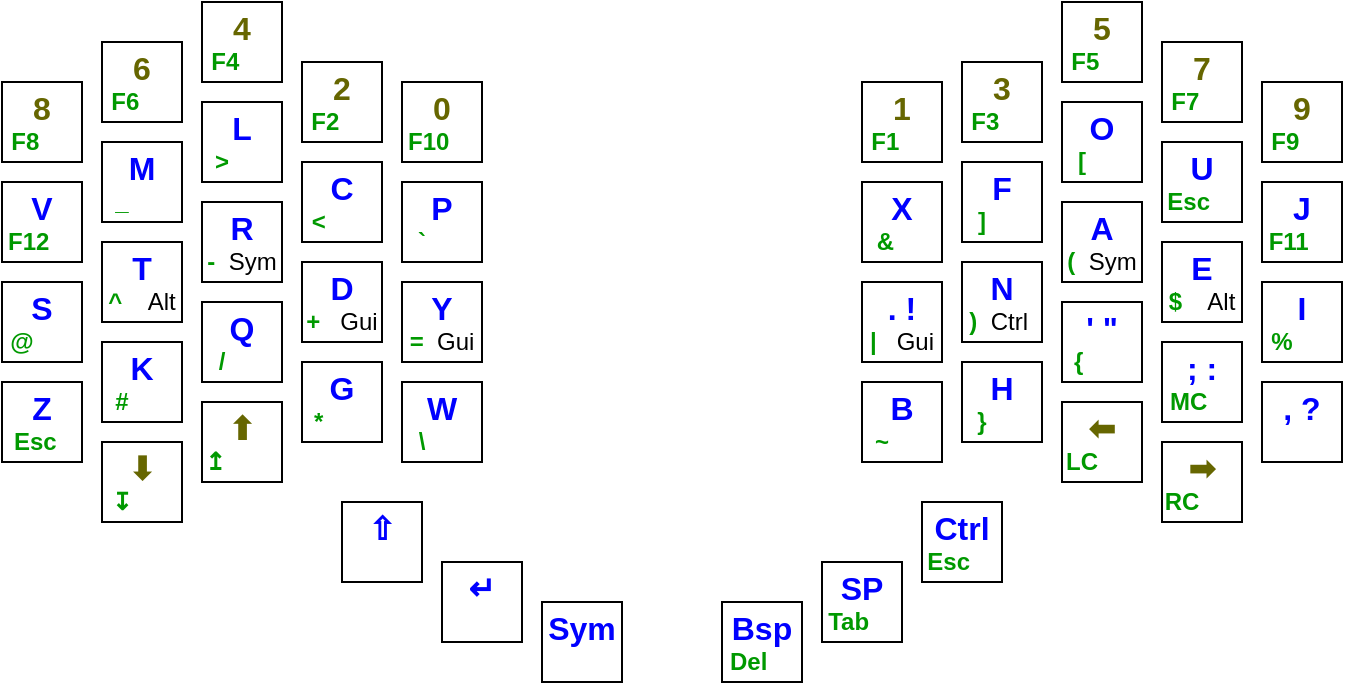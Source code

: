 <mxfile version="24.6.4" type="device">
  <diagram name="Page-1" id="YimXa1FSQ-Ff7Xxbw_x4">
    <mxGraphModel dx="561" dy="396" grid="0" gridSize="10" guides="1" tooltips="1" connect="1" arrows="1" fold="1" page="1" pageScale="1" pageWidth="1100" pageHeight="850" math="0" shadow="0">
      <root>
        <mxCell id="0" />
        <mxCell id="1" parent="0" />
        <mxCell id="Tnm88RIQW7SJwEOPlLvu-1" value="&lt;span style=&quot;font-size: 16px;&quot;&gt;&lt;b style=&quot;&quot;&gt;&lt;font color=&quot;#666600&quot;&gt;8&lt;/font&gt;&lt;/b&gt;&lt;/span&gt;&lt;br&gt;&lt;div&gt;&lt;font color=&quot;#009900&quot;&gt;&lt;b&gt;F8&lt;/b&gt;&lt;/font&gt;&amp;nbsp; &amp;nbsp; &amp;nbsp;&lt;/div&gt;" style="whiteSpace=wrap;html=1;aspect=fixed;" parent="1" vertex="1">
          <mxGeometry x="237" y="206" width="40" height="40" as="geometry" />
        </mxCell>
        <mxCell id="Tnm88RIQW7SJwEOPlLvu-2" value="&lt;font color=&quot;#0000ff&quot;&gt;&lt;span style=&quot;font-size: 16px;&quot;&gt;&lt;b&gt;V&lt;/b&gt;&lt;/span&gt;&lt;/font&gt;&lt;br&gt;&lt;div&gt;&lt;font color=&quot;#009900&quot;&gt;&lt;b&gt;F12&lt;/b&gt;&lt;/font&gt;&amp;nbsp; &amp;nbsp;&amp;nbsp;&lt;/div&gt;" style="whiteSpace=wrap;html=1;aspect=fixed;" parent="1" vertex="1">
          <mxGeometry x="237" y="256" width="40" height="40" as="geometry" />
        </mxCell>
        <mxCell id="Tnm88RIQW7SJwEOPlLvu-3" value="&lt;font color=&quot;#0000ff&quot;&gt;&lt;span style=&quot;font-size: 16px;&quot;&gt;&lt;b&gt;S&lt;/b&gt;&lt;/span&gt;&lt;/font&gt;&lt;br&gt;&lt;div&gt;&lt;font style=&quot;background-color: initial;&quot; color=&quot;#009900&quot;&gt;&lt;b&gt;@&amp;nbsp;&lt;/b&gt;&lt;/font&gt;&lt;span style=&quot;background-color: initial;&quot;&gt;&amp;nbsp; &amp;nbsp;&lt;/span&gt;&amp;nbsp;&amp;nbsp;&lt;/div&gt;" style="whiteSpace=wrap;html=1;aspect=fixed;" parent="1" vertex="1">
          <mxGeometry x="237" y="306" width="40" height="40" as="geometry" />
        </mxCell>
        <mxCell id="Tnm88RIQW7SJwEOPlLvu-4" value="&lt;font color=&quot;#0000ff&quot;&gt;&lt;span style=&quot;font-size: 16px;&quot;&gt;&lt;b&gt;Z&lt;/b&gt;&lt;/span&gt;&lt;/font&gt;&lt;b style=&quot;background-color: initial; color: rgb(0, 153, 0);&quot;&gt;&lt;br class=&quot;Apple-interchange-newline&quot;&gt;Esc&lt;/b&gt;&amp;nbsp;&amp;nbsp;" style="whiteSpace=wrap;html=1;aspect=fixed;" parent="1" vertex="1">
          <mxGeometry x="237" y="356" width="40" height="40" as="geometry" />
        </mxCell>
        <mxCell id="Tnm88RIQW7SJwEOPlLvu-5" value="&lt;span style=&quot;font-size: 16px;&quot;&gt;&lt;b style=&quot;&quot;&gt;&lt;font color=&quot;#666600&quot;&gt;6&lt;/font&gt;&lt;/b&gt;&lt;/span&gt;&lt;br&gt;&lt;div&gt;&lt;font color=&quot;#009900&quot;&gt;&lt;b&gt;F6&lt;/b&gt;&lt;/font&gt;&amp;nbsp; &amp;nbsp; &amp;nbsp;&lt;/div&gt;" style="whiteSpace=wrap;html=1;aspect=fixed;" parent="1" vertex="1">
          <mxGeometry x="287" y="186" width="40" height="40" as="geometry" />
        </mxCell>
        <mxCell id="Tnm88RIQW7SJwEOPlLvu-6" value="&lt;font color=&quot;#0000ff&quot;&gt;&lt;span style=&quot;font-size: 16px;&quot;&gt;&lt;b&gt;M&lt;/b&gt;&lt;/span&gt;&lt;/font&gt;&lt;br&gt;&lt;div&gt;&lt;font color=&quot;#009900&quot;&gt;&lt;b&gt;_&amp;nbsp;&amp;nbsp;&lt;/b&gt;&lt;/font&gt;&amp;nbsp; &amp;nbsp;&amp;nbsp;&lt;/div&gt;" style="whiteSpace=wrap;html=1;aspect=fixed;" parent="1" vertex="1">
          <mxGeometry x="287" y="236" width="40" height="40" as="geometry" />
        </mxCell>
        <mxCell id="Tnm88RIQW7SJwEOPlLvu-7" value="&lt;font color=&quot;#0000ff&quot;&gt;&lt;span style=&quot;font-size: 16px;&quot;&gt;&lt;b&gt;T&lt;/b&gt;&lt;/span&gt;&lt;/font&gt;&lt;br&gt;&lt;div&gt;&lt;font color=&quot;#009900&quot;&gt;&lt;b&gt;^&amp;nbsp;&amp;nbsp;&lt;/b&gt;&lt;/font&gt;&amp;nbsp; Alt&lt;/div&gt;" style="whiteSpace=wrap;html=1;aspect=fixed;" parent="1" vertex="1">
          <mxGeometry x="287" y="286" width="40" height="40" as="geometry" />
        </mxCell>
        <mxCell id="Tnm88RIQW7SJwEOPlLvu-8" value="&lt;font color=&quot;#0000ff&quot;&gt;&lt;span style=&quot;font-size: 16px;&quot;&gt;&lt;b&gt;K&lt;/b&gt;&lt;/span&gt;&lt;/font&gt;&lt;br&gt;&lt;div&gt;&lt;font color=&quot;#009900&quot;&gt;&lt;b&gt;#&amp;nbsp;&amp;nbsp;&lt;/b&gt;&lt;/font&gt;&amp;nbsp; &amp;nbsp;&amp;nbsp;&lt;/div&gt;" style="whiteSpace=wrap;html=1;aspect=fixed;" parent="1" vertex="1">
          <mxGeometry x="287" y="336" width="40" height="40" as="geometry" />
        </mxCell>
        <mxCell id="Tnm88RIQW7SJwEOPlLvu-9" value="&lt;span style=&quot;font-size: 16px;&quot;&gt;&lt;b style=&quot;&quot;&gt;&lt;font color=&quot;#666600&quot;&gt;⬇︎&lt;/font&gt;&lt;/b&gt;&lt;/span&gt;&lt;br&gt;&lt;div&gt;&lt;font color=&quot;#009900&quot;&gt;&lt;b&gt;↧&amp;nbsp;&amp;nbsp;&lt;/b&gt;&lt;/font&gt;&amp;nbsp; &amp;nbsp;&amp;nbsp;&lt;/div&gt;" style="whiteSpace=wrap;html=1;aspect=fixed;" parent="1" vertex="1">
          <mxGeometry x="287" y="386" width="40" height="40" as="geometry" />
        </mxCell>
        <mxCell id="Tnm88RIQW7SJwEOPlLvu-10" value="&lt;span style=&quot;font-size: 16px;&quot;&gt;&lt;b style=&quot;&quot;&gt;&lt;font color=&quot;#666600&quot;&gt;4&lt;/font&gt;&lt;/b&gt;&lt;/span&gt;&lt;br&gt;&lt;div&gt;&lt;font color=&quot;#009900&quot;&gt;&lt;b&gt;F4&lt;/b&gt;&lt;/font&gt;&amp;nbsp; &amp;nbsp; &amp;nbsp;&lt;/div&gt;" style="whiteSpace=wrap;html=1;aspect=fixed;" parent="1" vertex="1">
          <mxGeometry x="337" y="166" width="40" height="40" as="geometry" />
        </mxCell>
        <mxCell id="Tnm88RIQW7SJwEOPlLvu-11" value="&lt;font color=&quot;#0000ff&quot;&gt;&lt;span style=&quot;font-size: 16px;&quot;&gt;&lt;b&gt;L&lt;/b&gt;&lt;/span&gt;&lt;/font&gt;&lt;br&gt;&lt;div&gt;&lt;font color=&quot;#009900&quot;&gt;&lt;b&gt;&amp;gt;&amp;nbsp;&amp;nbsp;&lt;/b&gt;&lt;/font&gt;&amp;nbsp; &amp;nbsp;&amp;nbsp;&lt;/div&gt;" style="whiteSpace=wrap;html=1;aspect=fixed;" parent="1" vertex="1">
          <mxGeometry x="337" y="216" width="40" height="40" as="geometry" />
        </mxCell>
        <mxCell id="Tnm88RIQW7SJwEOPlLvu-12" value="&lt;font color=&quot;#0000ff&quot;&gt;&lt;span style=&quot;font-size: 16px;&quot;&gt;&lt;b&gt;R&lt;/b&gt;&lt;/span&gt;&lt;/font&gt;&lt;br&gt;&lt;div&gt;&lt;font color=&quot;#009900&quot;&gt;&lt;b&gt;-&amp;nbsp;&amp;nbsp;&lt;/b&gt;&lt;/font&gt;Sym&lt;/div&gt;" style="whiteSpace=wrap;html=1;aspect=fixed;" parent="1" vertex="1">
          <mxGeometry x="337" y="266" width="40" height="40" as="geometry" />
        </mxCell>
        <mxCell id="Tnm88RIQW7SJwEOPlLvu-13" value="&lt;font color=&quot;#0000ff&quot;&gt;&lt;span style=&quot;font-size: 16px;&quot;&gt;&lt;b&gt;Q&lt;/b&gt;&lt;/span&gt;&lt;/font&gt;&lt;br&gt;&lt;div&gt;&lt;font color=&quot;#009900&quot;&gt;&lt;b&gt;/&amp;nbsp;&amp;nbsp;&lt;/b&gt;&lt;/font&gt;&amp;nbsp; &amp;nbsp;&amp;nbsp;&lt;/div&gt;" style="whiteSpace=wrap;html=1;aspect=fixed;" parent="1" vertex="1">
          <mxGeometry x="337" y="316" width="40" height="40" as="geometry" />
        </mxCell>
        <mxCell id="Tnm88RIQW7SJwEOPlLvu-14" value="&lt;span style=&quot;font-size: 16px;&quot;&gt;&lt;b style=&quot;&quot;&gt;&lt;font color=&quot;#666600&quot;&gt;⬆︎&lt;/font&gt;&lt;/b&gt;&lt;/span&gt;&lt;br&gt;&lt;div&gt;&lt;font color=&quot;#009900&quot;&gt;&lt;b&gt;↥&amp;nbsp; &amp;nbsp;&amp;nbsp;&lt;/b&gt;&lt;/font&gt;&amp;nbsp; &amp;nbsp;&amp;nbsp;&lt;/div&gt;" style="whiteSpace=wrap;html=1;aspect=fixed;" parent="1" vertex="1">
          <mxGeometry x="337" y="366" width="40" height="40" as="geometry" />
        </mxCell>
        <mxCell id="Tnm88RIQW7SJwEOPlLvu-16" value="&lt;span style=&quot;font-size: 16px;&quot;&gt;&lt;b style=&quot;&quot;&gt;&lt;font color=&quot;#666600&quot;&gt;2&lt;/font&gt;&lt;/b&gt;&lt;/span&gt;&lt;br&gt;&lt;div&gt;&lt;font color=&quot;#009900&quot;&gt;&lt;b&gt;F2&lt;/b&gt;&lt;/font&gt;&amp;nbsp; &amp;nbsp; &amp;nbsp;&lt;/div&gt;" style="whiteSpace=wrap;html=1;aspect=fixed;" parent="1" vertex="1">
          <mxGeometry x="387" y="196" width="40" height="40" as="geometry" />
        </mxCell>
        <mxCell id="Tnm88RIQW7SJwEOPlLvu-17" value="&lt;font color=&quot;#0000ff&quot;&gt;&lt;span style=&quot;font-size: 16px;&quot;&gt;&lt;b&gt;C&lt;/b&gt;&lt;/span&gt;&lt;/font&gt;&lt;br&gt;&lt;div&gt;&lt;font color=&quot;#009900&quot;&gt;&lt;b&gt;&amp;lt;&amp;nbsp; &amp;nbsp;&lt;/b&gt;&lt;/font&gt; &amp;nbsp; &amp;nbsp;&lt;/div&gt;" style="whiteSpace=wrap;html=1;aspect=fixed;" parent="1" vertex="1">
          <mxGeometry x="387" y="246" width="40" height="40" as="geometry" />
        </mxCell>
        <mxCell id="Tnm88RIQW7SJwEOPlLvu-18" value="&lt;font color=&quot;#0000ff&quot;&gt;&lt;span style=&quot;font-size: 16px;&quot;&gt;&lt;b&gt;D&lt;/b&gt;&lt;/span&gt;&lt;/font&gt;&lt;br&gt;&lt;div&gt;&lt;font color=&quot;#009900&quot;&gt;&lt;b&gt;+&amp;nbsp; &amp;nbsp;&lt;/b&gt;&lt;/font&gt;Gui&lt;/div&gt;" style="whiteSpace=wrap;html=1;aspect=fixed;" parent="1" vertex="1">
          <mxGeometry x="387" y="296" width="40" height="40" as="geometry" />
        </mxCell>
        <mxCell id="Tnm88RIQW7SJwEOPlLvu-19" value="&lt;font color=&quot;#0000ff&quot;&gt;&lt;span style=&quot;font-size: 16px;&quot;&gt;&lt;b&gt;G&lt;/b&gt;&lt;/span&gt;&lt;/font&gt;&lt;br&gt;&lt;div&gt;&lt;font color=&quot;#009900&quot;&gt;&lt;b&gt;*&amp;nbsp; &amp;nbsp;&lt;/b&gt;&lt;/font&gt;&amp;nbsp; &amp;nbsp;&amp;nbsp;&lt;/div&gt;" style="whiteSpace=wrap;html=1;aspect=fixed;" parent="1" vertex="1">
          <mxGeometry x="387" y="346" width="40" height="40" as="geometry" />
        </mxCell>
        <mxCell id="Tnm88RIQW7SJwEOPlLvu-25" value="&lt;b&gt;&lt;font color=&quot;#666600&quot; style=&quot;font-size: 16px;&quot;&gt;0&lt;/font&gt;&lt;/b&gt;&lt;div&gt;&lt;font color=&quot;#009900&quot;&gt;&lt;b&gt;F10&lt;/b&gt;&lt;/font&gt;&amp;nbsp; &amp;nbsp;&amp;nbsp;&lt;/div&gt;" style="whiteSpace=wrap;html=1;aspect=fixed;" parent="1" vertex="1">
          <mxGeometry x="437" y="206" width="40" height="40" as="geometry" />
        </mxCell>
        <mxCell id="Tnm88RIQW7SJwEOPlLvu-26" value="&lt;font color=&quot;#0000ff&quot;&gt;&lt;span style=&quot;font-size: 16px;&quot;&gt;&lt;b&gt;P&lt;/b&gt;&lt;/span&gt;&lt;/font&gt;&lt;br&gt;&lt;div&gt;&lt;font color=&quot;#009900&quot;&gt;&lt;b&gt;`&amp;nbsp;&amp;nbsp;&lt;/b&gt;&lt;/font&gt;&amp;nbsp; &amp;nbsp;&amp;nbsp;&lt;/div&gt;" style="whiteSpace=wrap;html=1;aspect=fixed;" parent="1" vertex="1">
          <mxGeometry x="437" y="256" width="40" height="40" as="geometry" />
        </mxCell>
        <mxCell id="Tnm88RIQW7SJwEOPlLvu-27" value="&lt;font color=&quot;#0000ff&quot;&gt;&lt;span style=&quot;font-size: 16px;&quot;&gt;&lt;b&gt;Y&lt;/b&gt;&lt;/span&gt;&lt;/font&gt;&lt;br&gt;&lt;div&gt;&lt;font color=&quot;#009900&quot;&gt;&lt;b&gt;=&amp;nbsp;&amp;nbsp;&lt;/b&gt;&lt;/font&gt;Gui&lt;/div&gt;" style="whiteSpace=wrap;html=1;aspect=fixed;" parent="1" vertex="1">
          <mxGeometry x="437" y="306" width="40" height="40" as="geometry" />
        </mxCell>
        <mxCell id="Tnm88RIQW7SJwEOPlLvu-28" value="&lt;font color=&quot;#0000ff&quot;&gt;&lt;span style=&quot;font-size: 16px;&quot;&gt;&lt;b&gt;W&lt;/b&gt;&lt;/span&gt;&lt;/font&gt;&lt;br&gt;&lt;div&gt;&lt;font color=&quot;#009900&quot;&gt;&lt;b&gt;\&amp;nbsp;&amp;nbsp;&lt;/b&gt;&lt;/font&gt;&amp;nbsp; &amp;nbsp;&amp;nbsp;&lt;/div&gt;" style="whiteSpace=wrap;html=1;aspect=fixed;" parent="1" vertex="1">
          <mxGeometry x="437" y="356" width="40" height="40" as="geometry" />
        </mxCell>
        <mxCell id="Tnm88RIQW7SJwEOPlLvu-29" value="&lt;span style=&quot;font-size: 16px;&quot;&gt;&lt;b style=&quot;&quot;&gt;&lt;font color=&quot;#666600&quot;&gt;9&lt;/font&gt;&lt;/b&gt;&lt;/span&gt;&lt;br&gt;&lt;div&gt;&lt;font color=&quot;#009900&quot;&gt;&lt;b&gt;F9&lt;/b&gt;&lt;/font&gt;&amp;nbsp; &amp;nbsp; &amp;nbsp;&lt;/div&gt;" style="whiteSpace=wrap;html=1;aspect=fixed;" parent="1" vertex="1">
          <mxGeometry x="867" y="206" width="40" height="40" as="geometry" />
        </mxCell>
        <mxCell id="Tnm88RIQW7SJwEOPlLvu-30" value="&lt;font color=&quot;#0000ff&quot;&gt;&lt;span style=&quot;font-size: 16px;&quot;&gt;&lt;b&gt;J&lt;/b&gt;&lt;/span&gt;&lt;/font&gt;&lt;br&gt;&lt;div&gt;&lt;font color=&quot;#009900&quot;&gt;&lt;b&gt;F11&lt;/b&gt;&lt;/font&gt;&amp;nbsp; &amp;nbsp;&amp;nbsp;&lt;/div&gt;" style="whiteSpace=wrap;html=1;aspect=fixed;" parent="1" vertex="1">
          <mxGeometry x="867" y="256" width="40" height="40" as="geometry" />
        </mxCell>
        <mxCell id="Tnm88RIQW7SJwEOPlLvu-31" value="&lt;font color=&quot;#0000ff&quot;&gt;&lt;span style=&quot;font-size: 16px;&quot;&gt;&lt;b&gt;I&lt;/b&gt;&lt;/span&gt;&lt;/font&gt;&lt;br&gt;&lt;div&gt;&lt;font color=&quot;#009900&quot;&gt;&lt;b&gt;%&amp;nbsp;&amp;nbsp;&lt;/b&gt;&lt;/font&gt;&amp;nbsp; &amp;nbsp;&amp;nbsp;&lt;/div&gt;" style="whiteSpace=wrap;html=1;aspect=fixed;" parent="1" vertex="1">
          <mxGeometry x="867" y="306" width="40" height="40" as="geometry" />
        </mxCell>
        <mxCell id="Tnm88RIQW7SJwEOPlLvu-32" value="&lt;font color=&quot;#0000ff&quot;&gt;&lt;span style=&quot;font-size: 16px;&quot;&gt;&lt;b&gt;, ?&lt;/b&gt;&lt;/span&gt;&lt;/font&gt;&lt;br&gt;&lt;div&gt;&lt;font color=&quot;#009900&quot;&gt;&lt;b&gt;&amp;nbsp; &amp;nbsp;&lt;/b&gt;&lt;/font&gt;&amp;nbsp; &amp;nbsp;&amp;nbsp;&lt;/div&gt;" style="whiteSpace=wrap;html=1;aspect=fixed;" parent="1" vertex="1">
          <mxGeometry x="867" y="356" width="40" height="40" as="geometry" />
        </mxCell>
        <mxCell id="Tnm88RIQW7SJwEOPlLvu-33" value="&lt;span style=&quot;font-size: 16px;&quot;&gt;&lt;b style=&quot;&quot;&gt;&lt;font color=&quot;#666600&quot;&gt;7&lt;/font&gt;&lt;/b&gt;&lt;/span&gt;&lt;br&gt;&lt;div&gt;&lt;font color=&quot;#009900&quot;&gt;&lt;b&gt;F7&lt;/b&gt;&lt;/font&gt;&amp;nbsp; &amp;nbsp; &amp;nbsp;&lt;/div&gt;" style="whiteSpace=wrap;html=1;aspect=fixed;" parent="1" vertex="1">
          <mxGeometry x="817" y="186" width="40" height="40" as="geometry" />
        </mxCell>
        <mxCell id="Tnm88RIQW7SJwEOPlLvu-34" value="&lt;font color=&quot;#0000ff&quot;&gt;&lt;span style=&quot;font-size: 16px;&quot;&gt;&lt;b&gt;U&lt;/b&gt;&lt;/span&gt;&lt;/font&gt;&lt;br&gt;&lt;div&gt;&lt;font color=&quot;#009900&quot;&gt;&lt;b&gt;Esc&lt;/b&gt;&lt;/font&gt;&amp;nbsp; &amp;nbsp;&amp;nbsp;&lt;/div&gt;" style="whiteSpace=wrap;html=1;aspect=fixed;" parent="1" vertex="1">
          <mxGeometry x="817" y="236" width="40" height="40" as="geometry" />
        </mxCell>
        <mxCell id="Tnm88RIQW7SJwEOPlLvu-35" value="&lt;font color=&quot;#0000ff&quot;&gt;&lt;span style=&quot;font-size: 16px;&quot;&gt;&lt;b&gt;E&lt;/b&gt;&lt;/span&gt;&lt;/font&gt;&lt;br&gt;&lt;div&gt;&lt;font color=&quot;#009900&quot;&gt;&lt;b&gt;$&amp;nbsp;&amp;nbsp;&lt;/b&gt;&lt;/font&gt;&amp;nbsp; Alt&lt;/div&gt;" style="whiteSpace=wrap;html=1;aspect=fixed;" parent="1" vertex="1">
          <mxGeometry x="817" y="286" width="40" height="40" as="geometry" />
        </mxCell>
        <mxCell id="Tnm88RIQW7SJwEOPlLvu-36" value="&lt;font color=&quot;#0000ff&quot;&gt;&lt;span style=&quot;font-size: 16px;&quot;&gt;&lt;b&gt;; :&lt;/b&gt;&lt;/span&gt;&lt;/font&gt;&lt;br&gt;&lt;div&gt;&lt;font color=&quot;#009900&quot;&gt;&lt;b&gt;MC&amp;nbsp;&lt;/b&gt;&lt;/font&gt;&amp;nbsp; &amp;nbsp;&lt;/div&gt;" style="whiteSpace=wrap;html=1;aspect=fixed;" parent="1" vertex="1">
          <mxGeometry x="817" y="336" width="40" height="40" as="geometry" />
        </mxCell>
        <mxCell id="Tnm88RIQW7SJwEOPlLvu-37" value="&lt;span style=&quot;font-size: 16px;&quot;&gt;&lt;b style=&quot;&quot;&gt;&lt;font color=&quot;#666600&quot;&gt;➡︎&lt;/font&gt;&lt;/b&gt;&lt;/span&gt;&lt;br&gt;&lt;div&gt;&lt;font color=&quot;#009900&quot;&gt;&lt;b&gt;RC&amp;nbsp;&amp;nbsp;&lt;/b&gt;&lt;/font&gt;&amp;nbsp; &amp;nbsp;&amp;nbsp;&lt;/div&gt;" style="whiteSpace=wrap;html=1;aspect=fixed;" parent="1" vertex="1">
          <mxGeometry x="817" y="386" width="40" height="40" as="geometry" />
        </mxCell>
        <mxCell id="Tnm88RIQW7SJwEOPlLvu-38" value="&lt;span style=&quot;font-size: 16px;&quot;&gt;&lt;b style=&quot;&quot;&gt;&lt;font color=&quot;#666600&quot;&gt;5&lt;/font&gt;&lt;/b&gt;&lt;/span&gt;&lt;br&gt;&lt;div&gt;&lt;font color=&quot;#009900&quot;&gt;&lt;b&gt;F5&lt;/b&gt;&lt;/font&gt;&amp;nbsp; &amp;nbsp; &amp;nbsp;&lt;/div&gt;" style="whiteSpace=wrap;html=1;aspect=fixed;" parent="1" vertex="1">
          <mxGeometry x="767" y="166" width="40" height="40" as="geometry" />
        </mxCell>
        <mxCell id="Tnm88RIQW7SJwEOPlLvu-39" value="&lt;font color=&quot;#0000ff&quot;&gt;&lt;span style=&quot;font-size: 16px;&quot;&gt;&lt;b&gt;O&lt;/b&gt;&lt;/span&gt;&lt;/font&gt;&lt;br&gt;&lt;div&gt;&lt;font color=&quot;#009900&quot;&gt;&lt;b&gt;[&amp;nbsp;&amp;nbsp;&lt;/b&gt;&lt;/font&gt;&amp;nbsp; &amp;nbsp;&amp;nbsp;&lt;/div&gt;" style="whiteSpace=wrap;html=1;aspect=fixed;" parent="1" vertex="1">
          <mxGeometry x="767" y="216" width="40" height="40" as="geometry" />
        </mxCell>
        <mxCell id="Tnm88RIQW7SJwEOPlLvu-40" value="&lt;font color=&quot;#0000ff&quot;&gt;&lt;span style=&quot;font-size: 16px;&quot;&gt;&lt;b&gt;A&lt;/b&gt;&lt;/span&gt;&lt;/font&gt;&lt;br&gt;&lt;div&gt;&lt;font color=&quot;#009900&quot;&gt;&lt;b&gt;(&amp;nbsp;&amp;nbsp;&lt;/b&gt;&lt;/font&gt;Sym&lt;/div&gt;" style="whiteSpace=wrap;html=1;aspect=fixed;" parent="1" vertex="1">
          <mxGeometry x="767" y="266" width="40" height="40" as="geometry" />
        </mxCell>
        <mxCell id="Tnm88RIQW7SJwEOPlLvu-41" value="&lt;font color=&quot;#0000ff&quot;&gt;&lt;span style=&quot;font-size: 16px;&quot;&gt;&lt;b&gt;&#39; &quot;&lt;/b&gt;&lt;/span&gt;&lt;/font&gt;&lt;br&gt;&lt;div&gt;&lt;font color=&quot;#009900&quot;&gt;&lt;b&gt;{&amp;nbsp; &amp;nbsp;&lt;/b&gt;&lt;/font&gt;&amp;nbsp; &amp;nbsp;&amp;nbsp;&lt;/div&gt;" style="whiteSpace=wrap;html=1;aspect=fixed;" parent="1" vertex="1">
          <mxGeometry x="767" y="316" width="40" height="40" as="geometry" />
        </mxCell>
        <mxCell id="Tnm88RIQW7SJwEOPlLvu-42" value="&lt;span style=&quot;font-size: 16px;&quot;&gt;&lt;b style=&quot;&quot;&gt;&lt;font color=&quot;#666600&quot;&gt;⬅︎&lt;/font&gt;&lt;/b&gt;&lt;/span&gt;&lt;br&gt;&lt;div&gt;&lt;font color=&quot;#009900&quot;&gt;&lt;b&gt;LC&amp;nbsp;&amp;nbsp;&lt;/b&gt;&lt;/font&gt; &amp;nbsp; &amp;nbsp;&lt;/div&gt;" style="whiteSpace=wrap;html=1;aspect=fixed;" parent="1" vertex="1">
          <mxGeometry x="767" y="366" width="40" height="40" as="geometry" />
        </mxCell>
        <mxCell id="Tnm88RIQW7SJwEOPlLvu-43" value="&lt;span style=&quot;font-size: 16px;&quot;&gt;&lt;b style=&quot;&quot;&gt;&lt;font color=&quot;#666600&quot;&gt;1&lt;/font&gt;&lt;/b&gt;&lt;/span&gt;&lt;br&gt;&lt;div&gt;&lt;font color=&quot;#009900&quot;&gt;&lt;b&gt;F1&lt;/b&gt;&lt;/font&gt;&amp;nbsp; &amp;nbsp; &amp;nbsp;&lt;/div&gt;" style="whiteSpace=wrap;html=1;aspect=fixed;" parent="1" vertex="1">
          <mxGeometry x="667" y="206" width="40" height="40" as="geometry" />
        </mxCell>
        <mxCell id="Tnm88RIQW7SJwEOPlLvu-44" value="&lt;font color=&quot;#0000ff&quot;&gt;&lt;span style=&quot;font-size: 16px;&quot;&gt;&lt;b&gt;X&lt;/b&gt;&lt;/span&gt;&lt;/font&gt;&lt;br&gt;&lt;div&gt;&lt;font color=&quot;#009900&quot;&gt;&lt;b&gt;&amp;amp;&amp;nbsp;&lt;/b&gt;&lt;/font&gt;&amp;nbsp; &amp;nbsp;&amp;nbsp;&lt;/div&gt;" style="whiteSpace=wrap;html=1;aspect=fixed;" parent="1" vertex="1">
          <mxGeometry x="667" y="256" width="40" height="40" as="geometry" />
        </mxCell>
        <mxCell id="Tnm88RIQW7SJwEOPlLvu-45" value="&lt;font color=&quot;#0000ff&quot;&gt;&lt;span style=&quot;font-size: 16px;&quot;&gt;&lt;b&gt;. !&lt;/b&gt;&lt;/span&gt;&lt;/font&gt;&lt;br&gt;&lt;div&gt;&lt;font color=&quot;#009900&quot;&gt;&lt;b&gt;|&amp;nbsp;&amp;nbsp;&lt;/b&gt;&lt;/font&gt;&amp;nbsp;Gui&lt;/div&gt;" style="whiteSpace=wrap;html=1;aspect=fixed;" parent="1" vertex="1">
          <mxGeometry x="667" y="306" width="40" height="40" as="geometry" />
        </mxCell>
        <mxCell id="Tnm88RIQW7SJwEOPlLvu-46" value="&lt;font color=&quot;#0000ff&quot;&gt;&lt;span style=&quot;font-size: 16px;&quot;&gt;&lt;b&gt;B&lt;/b&gt;&lt;/span&gt;&lt;/font&gt;&lt;br&gt;&lt;div&gt;&lt;font color=&quot;#009900&quot;&gt;&lt;b&gt;~&amp;nbsp;&amp;nbsp;&lt;/b&gt;&lt;/font&gt;&amp;nbsp; &amp;nbsp;&amp;nbsp;&lt;/div&gt;" style="whiteSpace=wrap;html=1;aspect=fixed;" parent="1" vertex="1">
          <mxGeometry x="667" y="356" width="40" height="40" as="geometry" />
        </mxCell>
        <mxCell id="Tnm88RIQW7SJwEOPlLvu-47" value="&lt;span style=&quot;font-size: 16px;&quot;&gt;&lt;b style=&quot;&quot;&gt;&lt;font color=&quot;#666600&quot;&gt;3&lt;/font&gt;&lt;/b&gt;&lt;/span&gt;&lt;br&gt;&lt;div&gt;&lt;font color=&quot;#009900&quot;&gt;&lt;b&gt;F3&lt;/b&gt;&lt;/font&gt;&amp;nbsp; &amp;nbsp; &amp;nbsp;&lt;/div&gt;" style="whiteSpace=wrap;html=1;aspect=fixed;" parent="1" vertex="1">
          <mxGeometry x="717" y="196" width="40" height="40" as="geometry" />
        </mxCell>
        <mxCell id="Tnm88RIQW7SJwEOPlLvu-48" value="&lt;font color=&quot;#0000ff&quot;&gt;&lt;span style=&quot;font-size: 16px;&quot;&gt;&lt;b&gt;F&lt;/b&gt;&lt;/span&gt;&lt;/font&gt;&lt;br&gt;&lt;div&gt;&lt;font color=&quot;#009900&quot;&gt;&lt;b&gt;]&amp;nbsp;&amp;nbsp;&lt;/b&gt;&lt;/font&gt;&amp;nbsp; &amp;nbsp;&amp;nbsp;&lt;/div&gt;" style="whiteSpace=wrap;html=1;aspect=fixed;" parent="1" vertex="1">
          <mxGeometry x="717" y="246" width="40" height="40" as="geometry" />
        </mxCell>
        <mxCell id="Tnm88RIQW7SJwEOPlLvu-49" value="&lt;font color=&quot;#0000ff&quot;&gt;&lt;span style=&quot;font-size: 16px;&quot;&gt;&lt;b&gt;N&lt;/b&gt;&lt;/span&gt;&lt;/font&gt;&lt;br&gt;&lt;div&gt;&lt;font color=&quot;#009900&quot;&gt;&lt;b&gt;)&amp;nbsp;&amp;nbsp;&lt;/b&gt;&lt;/font&gt;Ctrl&amp;nbsp;&lt;/div&gt;" style="whiteSpace=wrap;html=1;aspect=fixed;" parent="1" vertex="1">
          <mxGeometry x="717" y="296" width="40" height="40" as="geometry" />
        </mxCell>
        <mxCell id="Tnm88RIQW7SJwEOPlLvu-50" value="&lt;font color=&quot;#0000ff&quot;&gt;&lt;span style=&quot;font-size: 16px;&quot;&gt;&lt;b&gt;H&lt;/b&gt;&lt;/span&gt;&lt;/font&gt;&lt;br&gt;&lt;div&gt;&lt;font color=&quot;#009900&quot;&gt;&lt;b&gt;}&amp;nbsp;&amp;nbsp;&lt;/b&gt;&lt;/font&gt;&amp;nbsp; &amp;nbsp;&amp;nbsp;&lt;/div&gt;" style="whiteSpace=wrap;html=1;aspect=fixed;" parent="1" vertex="1">
          <mxGeometry x="717" y="346" width="40" height="40" as="geometry" />
        </mxCell>
        <mxCell id="Tnm88RIQW7SJwEOPlLvu-51" value="&lt;font color=&quot;#0000ff&quot;&gt;&lt;span style=&quot;font-size: 16px;&quot;&gt;&lt;b&gt;⇧&lt;/b&gt;&lt;/span&gt;&lt;/font&gt;&lt;br&gt;&lt;div&gt;&amp;nbsp; &amp;nbsp;&amp;nbsp;&lt;/div&gt;" style="whiteSpace=wrap;html=1;aspect=fixed;" parent="1" vertex="1">
          <mxGeometry x="407" y="416" width="40" height="40" as="geometry" />
        </mxCell>
        <mxCell id="Tnm88RIQW7SJwEOPlLvu-52" value="&lt;font color=&quot;#0000ff&quot;&gt;&lt;span style=&quot;font-size: 16px;&quot;&gt;&lt;b&gt;↵&lt;/b&gt;&lt;/span&gt;&lt;/font&gt;&lt;br&gt;&lt;span style=&quot;background-color: initial;&quot;&gt;&amp;nbsp; &amp;nbsp;&amp;nbsp;&lt;/span&gt;" style="whiteSpace=wrap;html=1;aspect=fixed;" parent="1" vertex="1">
          <mxGeometry x="457" y="446" width="40" height="40" as="geometry" />
        </mxCell>
        <mxCell id="Tnm88RIQW7SJwEOPlLvu-53" value="&lt;b&gt;&lt;font style=&quot;font-size: 16px;&quot; color=&quot;#0000ff&quot;&gt;Sym&lt;/font&gt;&lt;/b&gt;&lt;div&gt;&amp;nbsp; &amp;nbsp;&lt;/div&gt;" style="whiteSpace=wrap;html=1;aspect=fixed;" parent="1" vertex="1">
          <mxGeometry x="507" y="466" width="40" height="40" as="geometry" />
        </mxCell>
        <mxCell id="Tnm88RIQW7SJwEOPlLvu-54" value="&lt;font color=&quot;#0000ff&quot;&gt;&lt;span style=&quot;font-size: 16px;&quot;&gt;&lt;b&gt;Bsp&lt;/b&gt;&lt;/span&gt;&lt;/font&gt;&lt;br&gt;&lt;div&gt;&lt;font color=&quot;#009900&quot;&gt;&lt;b&gt;Del&lt;/b&gt;&lt;/font&gt;&amp;nbsp; &amp;nbsp;&amp;nbsp;&lt;/div&gt;" style="whiteSpace=wrap;html=1;aspect=fixed;" parent="1" vertex="1">
          <mxGeometry x="597" y="466" width="40" height="40" as="geometry" />
        </mxCell>
        <mxCell id="Tnm88RIQW7SJwEOPlLvu-55" value="&lt;b&gt;&lt;font style=&quot;font-size: 16px;&quot; color=&quot;#0000ff&quot;&gt;SP&lt;/font&gt;&lt;/b&gt;&lt;div&gt;&lt;font color=&quot;#009900&quot;&gt;&lt;b&gt;Tab&lt;/b&gt;&lt;/font&gt;&amp;nbsp; &amp;nbsp;&amp;nbsp;&lt;/div&gt;" style="whiteSpace=wrap;html=1;aspect=fixed;" parent="1" vertex="1">
          <mxGeometry x="647" y="446" width="40" height="40" as="geometry" />
        </mxCell>
        <mxCell id="Tnm88RIQW7SJwEOPlLvu-56" value="&lt;font color=&quot;#0000ff&quot;&gt;&lt;span style=&quot;font-size: 16px;&quot;&gt;&lt;b&gt;Ctrl&lt;/b&gt;&lt;/span&gt;&lt;/font&gt;&lt;br&gt;&lt;div&gt;&lt;font color=&quot;#009900&quot;&gt;&lt;b&gt;Esc&lt;/b&gt;&lt;/font&gt;&amp;nbsp; &amp;nbsp;&amp;nbsp;&lt;/div&gt;" style="whiteSpace=wrap;html=1;aspect=fixed;" parent="1" vertex="1">
          <mxGeometry x="697" y="416" width="40" height="40" as="geometry" />
        </mxCell>
      </root>
    </mxGraphModel>
  </diagram>
</mxfile>
